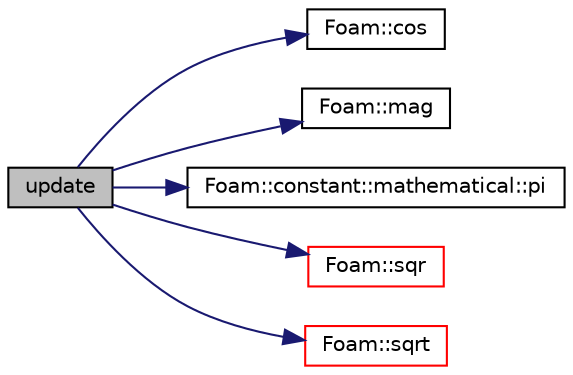 digraph "update"
{
  bgcolor="transparent";
  edge [fontname="Helvetica",fontsize="10",labelfontname="Helvetica",labelfontsize="10"];
  node [fontname="Helvetica",fontsize="10",shape=record];
  rankdir="LR";
  Node42 [label="update",height=0.2,width=0.4,color="black", fillcolor="grey75", style="filled", fontcolor="black"];
  Node42 -> Node43 [color="midnightblue",fontsize="10",style="solid",fontname="Helvetica"];
  Node43 [label="Foam::cos",height=0.2,width=0.4,color="black",URL="$a21851.html#aebb41a148f7cf44b63e12f69e487e49f"];
  Node42 -> Node44 [color="midnightblue",fontsize="10",style="solid",fontname="Helvetica"];
  Node44 [label="Foam::mag",height=0.2,width=0.4,color="black",URL="$a21851.html#a929da2a3fdcf3dacbbe0487d3a330dae"];
  Node42 -> Node45 [color="midnightblue",fontsize="10",style="solid",fontname="Helvetica"];
  Node45 [label="Foam::constant::mathematical::pi",height=0.2,width=0.4,color="black",URL="$a21892.html#a731b8788a4c01586c35266c7ca4fed04"];
  Node42 -> Node46 [color="midnightblue",fontsize="10",style="solid",fontname="Helvetica"];
  Node46 [label="Foam::sqr",height=0.2,width=0.4,color="red",URL="$a21851.html#a277dc11c581d53826ab5090b08f3b17b"];
  Node42 -> Node50 [color="midnightblue",fontsize="10",style="solid",fontname="Helvetica"];
  Node50 [label="Foam::sqrt",height=0.2,width=0.4,color="red",URL="$a21851.html#a8616bd62eebf2342a80222fecb1bda71"];
}
